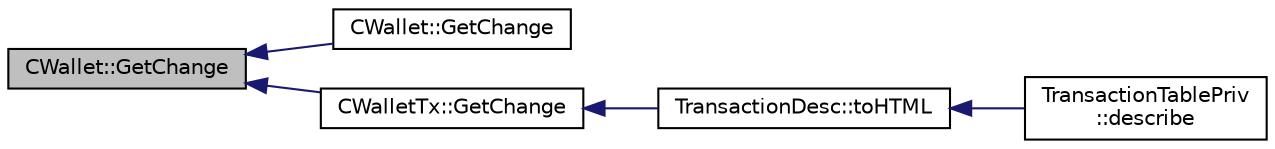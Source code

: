 digraph "CWallet::GetChange"
{
  edge [fontname="Helvetica",fontsize="10",labelfontname="Helvetica",labelfontsize="10"];
  node [fontname="Helvetica",fontsize="10",shape=record];
  rankdir="LR";
  Node127 [label="CWallet::GetChange",height=0.2,width=0.4,color="black", fillcolor="grey75", style="filled", fontcolor="black"];
  Node127 -> Node128 [dir="back",color="midnightblue",fontsize="10",style="solid",fontname="Helvetica"];
  Node128 [label="CWallet::GetChange",height=0.2,width=0.4,color="black", fillcolor="white", style="filled",URL="$class_c_wallet.html#a3e9a088a7b6b77edd7a0f80ed246eb58"];
  Node127 -> Node129 [dir="back",color="midnightblue",fontsize="10",style="solid",fontname="Helvetica"];
  Node129 [label="CWalletTx::GetChange",height=0.2,width=0.4,color="black", fillcolor="white", style="filled",URL="$class_c_wallet_tx.html#a714fe72284e4cc436d84f751a9a7aa60"];
  Node129 -> Node130 [dir="back",color="midnightblue",fontsize="10",style="solid",fontname="Helvetica"];
  Node130 [label="TransactionDesc::toHTML",height=0.2,width=0.4,color="black", fillcolor="white", style="filled",URL="$class_transaction_desc.html#ab7c9dbb2048aae121dd9d75df86e64f4"];
  Node130 -> Node131 [dir="back",color="midnightblue",fontsize="10",style="solid",fontname="Helvetica"];
  Node131 [label="TransactionTablePriv\l::describe",height=0.2,width=0.4,color="black", fillcolor="white", style="filled",URL="$class_transaction_table_priv.html#ab08d44e16bf6dd95b5b83959b3013780"];
}
